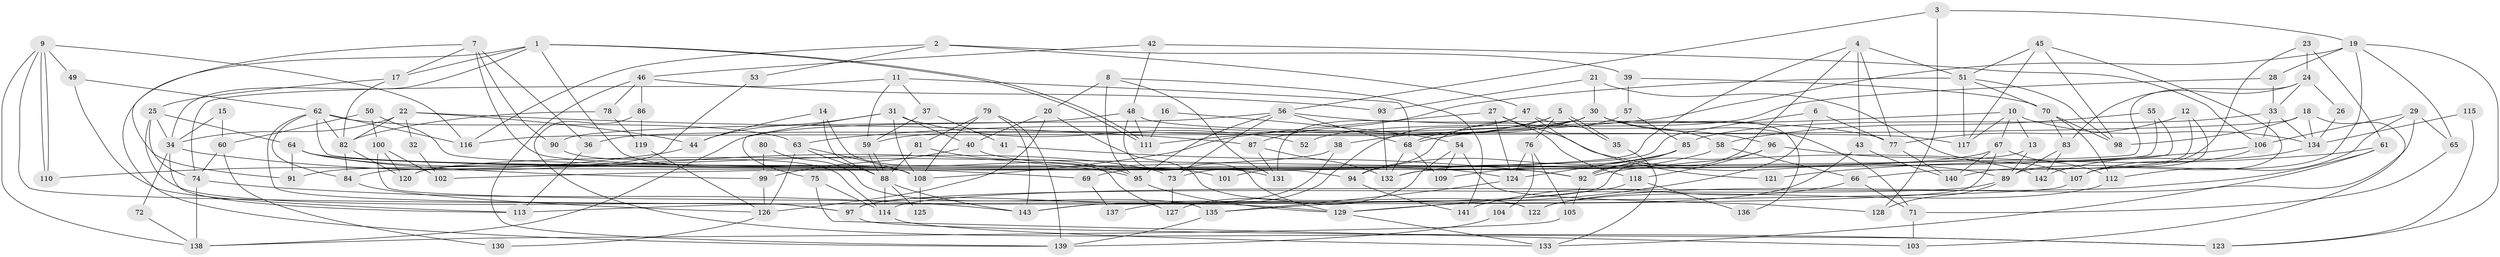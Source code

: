 // coarse degree distribution, {6: 0.1527777777777778, 5: 0.20833333333333334, 4: 0.2222222222222222, 2: 0.041666666666666664, 9: 0.05555555555555555, 3: 0.08333333333333333, 7: 0.1527777777777778, 8: 0.05555555555555555, 10: 0.027777777777777776}
// Generated by graph-tools (version 1.1) at 2025/37/03/04/25 23:37:12]
// undirected, 143 vertices, 286 edges
graph export_dot {
  node [color=gray90,style=filled];
  1;
  2;
  3;
  4;
  5;
  6;
  7;
  8;
  9;
  10;
  11;
  12;
  13;
  14;
  15;
  16;
  17;
  18;
  19;
  20;
  21;
  22;
  23;
  24;
  25;
  26;
  27;
  28;
  29;
  30;
  31;
  32;
  33;
  34;
  35;
  36;
  37;
  38;
  39;
  40;
  41;
  42;
  43;
  44;
  45;
  46;
  47;
  48;
  49;
  50;
  51;
  52;
  53;
  54;
  55;
  56;
  57;
  58;
  59;
  60;
  61;
  62;
  63;
  64;
  65;
  66;
  67;
  68;
  69;
  70;
  71;
  72;
  73;
  74;
  75;
  76;
  77;
  78;
  79;
  80;
  81;
  82;
  83;
  84;
  85;
  86;
  87;
  88;
  89;
  90;
  91;
  92;
  93;
  94;
  95;
  96;
  97;
  98;
  99;
  100;
  101;
  102;
  103;
  104;
  105;
  106;
  107;
  108;
  109;
  110;
  111;
  112;
  113;
  114;
  115;
  116;
  117;
  118;
  119;
  120;
  121;
  122;
  123;
  124;
  125;
  126;
  127;
  128;
  129;
  130;
  131;
  132;
  133;
  134;
  135;
  136;
  137;
  138;
  139;
  140;
  141;
  142;
  143;
  1 -- 111;
  1 -- 111;
  1 -- 108;
  1 -- 17;
  1 -- 34;
  1 -- 139;
  2 -- 47;
  2 -- 116;
  2 -- 39;
  2 -- 53;
  3 -- 19;
  3 -- 56;
  3 -- 128;
  4 -- 92;
  4 -- 77;
  4 -- 43;
  4 -- 51;
  4 -- 84;
  5 -- 35;
  5 -- 35;
  5 -- 68;
  5 -- 76;
  5 -- 108;
  6 -- 77;
  6 -- 135;
  6 -- 73;
  7 -- 17;
  7 -- 36;
  7 -- 90;
  7 -- 91;
  7 -- 92;
  8 -- 95;
  8 -- 141;
  8 -- 20;
  8 -- 131;
  9 -- 138;
  9 -- 110;
  9 -- 110;
  9 -- 49;
  9 -- 116;
  9 -- 129;
  10 -- 67;
  10 -- 117;
  10 -- 13;
  10 -- 68;
  10 -- 134;
  11 -- 68;
  11 -- 59;
  11 -- 37;
  11 -- 74;
  12 -- 107;
  12 -- 77;
  12 -- 66;
  13 -- 89;
  13 -- 69;
  14 -- 44;
  14 -- 88;
  14 -- 127;
  15 -- 34;
  15 -- 60;
  16 -- 111;
  16 -- 54;
  17 -- 25;
  17 -- 82;
  18 -- 116;
  18 -- 98;
  18 -- 103;
  18 -- 134;
  19 -- 63;
  19 -- 89;
  19 -- 28;
  19 -- 65;
  19 -- 123;
  20 -- 40;
  20 -- 122;
  20 -- 126;
  21 -- 107;
  21 -- 30;
  21 -- 93;
  22 -- 82;
  22 -- 34;
  22 -- 32;
  22 -- 44;
  22 -- 87;
  23 -- 61;
  23 -- 140;
  23 -- 24;
  24 -- 83;
  24 -- 26;
  24 -- 33;
  24 -- 102;
  25 -- 97;
  25 -- 34;
  25 -- 64;
  25 -- 74;
  26 -- 134;
  27 -- 111;
  27 -- 89;
  27 -- 118;
  27 -- 124;
  28 -- 33;
  28 -- 52;
  29 -- 65;
  29 -- 112;
  29 -- 106;
  29 -- 122;
  30 -- 38;
  30 -- 96;
  30 -- 36;
  30 -- 59;
  30 -- 71;
  30 -- 136;
  31 -- 108;
  31 -- 40;
  31 -- 44;
  31 -- 52;
  31 -- 75;
  32 -- 102;
  33 -- 134;
  33 -- 85;
  33 -- 106;
  34 -- 113;
  34 -- 72;
  34 -- 95;
  35 -- 133;
  36 -- 113;
  37 -- 59;
  37 -- 41;
  38 -- 97;
  38 -- 91;
  39 -- 70;
  39 -- 57;
  40 -- 124;
  40 -- 99;
  41 -- 92;
  42 -- 48;
  42 -- 106;
  42 -- 46;
  43 -- 129;
  43 -- 140;
  44 -- 110;
  45 -- 117;
  45 -- 98;
  45 -- 51;
  45 -- 107;
  46 -- 139;
  46 -- 78;
  46 -- 86;
  46 -- 93;
  47 -- 131;
  47 -- 58;
  47 -- 121;
  47 -- 137;
  48 -- 129;
  48 -- 138;
  48 -- 111;
  48 -- 117;
  49 -- 62;
  49 -- 113;
  50 -- 100;
  50 -- 131;
  50 -- 60;
  51 -- 70;
  51 -- 87;
  51 -- 98;
  51 -- 117;
  53 -- 120;
  54 -- 127;
  54 -- 109;
  54 -- 128;
  55 -- 132;
  55 -- 58;
  55 -- 101;
  56 -- 90;
  56 -- 68;
  56 -- 73;
  56 -- 77;
  56 -- 95;
  57 -- 94;
  57 -- 85;
  58 -- 66;
  58 -- 132;
  59 -- 88;
  59 -- 88;
  60 -- 74;
  60 -- 130;
  61 -- 92;
  61 -- 114;
  61 -- 133;
  62 -- 63;
  62 -- 84;
  62 -- 82;
  62 -- 94;
  62 -- 97;
  62 -- 116;
  63 -- 108;
  63 -- 126;
  63 -- 88;
  64 -- 73;
  64 -- 69;
  64 -- 91;
  64 -- 99;
  64 -- 101;
  65 -- 71;
  66 -- 71;
  66 -- 141;
  67 -- 112;
  67 -- 143;
  67 -- 120;
  67 -- 140;
  68 -- 132;
  68 -- 109;
  69 -- 137;
  70 -- 83;
  70 -- 98;
  70 -- 112;
  71 -- 103;
  72 -- 138;
  73 -- 127;
  74 -- 138;
  74 -- 143;
  75 -- 114;
  75 -- 103;
  76 -- 124;
  76 -- 104;
  76 -- 105;
  77 -- 140;
  78 -- 82;
  78 -- 119;
  79 -- 143;
  79 -- 81;
  79 -- 108;
  79 -- 139;
  80 -- 135;
  80 -- 99;
  81 -- 88;
  81 -- 95;
  82 -- 84;
  82 -- 120;
  83 -- 89;
  83 -- 142;
  84 -- 126;
  85 -- 92;
  85 -- 94;
  85 -- 109;
  85 -- 124;
  86 -- 119;
  86 -- 123;
  87 -- 131;
  87 -- 132;
  88 -- 114;
  88 -- 125;
  88 -- 143;
  89 -- 97;
  89 -- 128;
  90 -- 114;
  92 -- 105;
  93 -- 132;
  94 -- 141;
  95 -- 129;
  96 -- 143;
  96 -- 118;
  96 -- 142;
  97 -- 123;
  99 -- 126;
  100 -- 120;
  100 -- 122;
  100 -- 102;
  104 -- 139;
  105 -- 138;
  106 -- 107;
  106 -- 121;
  107 -- 113;
  108 -- 125;
  112 -- 122;
  114 -- 133;
  115 -- 123;
  115 -- 134;
  118 -- 129;
  118 -- 136;
  119 -- 126;
  124 -- 135;
  126 -- 130;
  129 -- 133;
  134 -- 142;
  135 -- 139;
}
